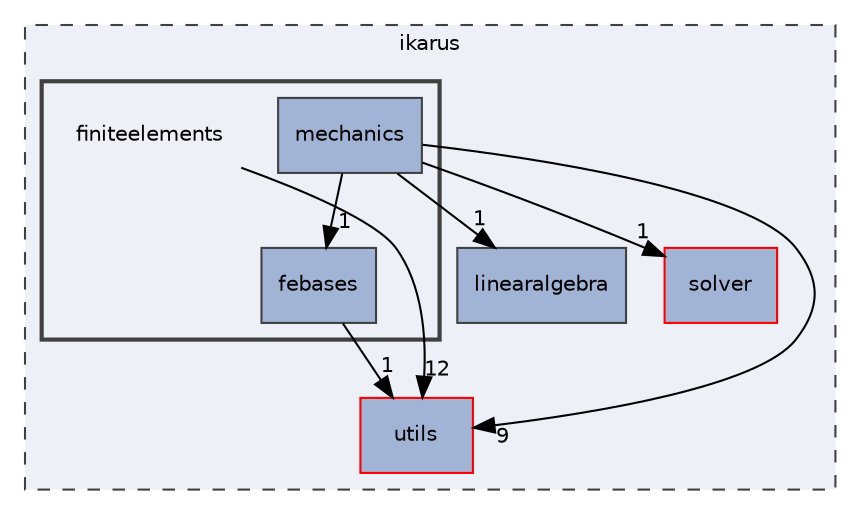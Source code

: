 digraph "finiteelements"
{
 // LATEX_PDF_SIZE
  edge [fontname="Helvetica",fontsize="10",labelfontname="Helvetica",labelfontsize="10"];
  node [fontname="Helvetica",fontsize="10",shape=record];
  compound=true
  subgraph clusterdir_5bec9ec6c6b8ab3f2f9d60d2ff21ed81 {
    graph [ bgcolor="#edf0f7", pencolor="grey25", style="filled,dashed,", label="ikarus", fontname="Helvetica", fontsize="10", URL="dir_5bec9ec6c6b8ab3f2f9d60d2ff21ed81.html"]
  dir_36505a9bfb81f81ed7a4e794d4cf597e [shape=box, label="utils", style="filled,", fillcolor="#a2b4d6", color="red", URL="dir_36505a9bfb81f81ed7a4e794d4cf597e.html"];
  dir_097a0db622079e3c719566efcc9bbfe3 [shape=box, label="linearalgebra", style="filled,", fillcolor="#a2b4d6", color="grey25", URL="dir_097a0db622079e3c719566efcc9bbfe3.html"];
  dir_26588bed129c997bc132e8888f2113fa [shape=box, label="solver", style="filled,", fillcolor="#a2b4d6", color="red", URL="dir_26588bed129c997bc132e8888f2113fa.html"];
  subgraph clusterdir_f5e28093cb075fb92f2345f7d8607df6 {
    graph [ bgcolor="#edf0f7", pencolor="grey25", style="filled,bold,", label="", fontname="Helvetica", fontsize="10", URL="dir_f5e28093cb075fb92f2345f7d8607df6.html"]
    dir_f5e28093cb075fb92f2345f7d8607df6 [shape=plaintext, label="finiteelements"];
  dir_61e4bb2d8fdf22e48d3b2b105ffe3f94 [shape=box, label="febases", style="filled,", fillcolor="#a2b4d6", color="grey25", URL="dir_61e4bb2d8fdf22e48d3b2b105ffe3f94.html"];
  dir_d9d7fab038fcca5270fe0241ec433d4d [shape=box, label="mechanics", style="filled,", fillcolor="#a2b4d6", color="grey25", URL="dir_d9d7fab038fcca5270fe0241ec433d4d.html"];
  }
  }
  dir_f5e28093cb075fb92f2345f7d8607df6->dir_36505a9bfb81f81ed7a4e794d4cf597e [headlabel="12", labeldistance=1.5 headhref="dir_000011_000027.html"];
  dir_61e4bb2d8fdf22e48d3b2b105ffe3f94->dir_36505a9bfb81f81ed7a4e794d4cf597e [headlabel="1", labeldistance=1.5 headhref="dir_000009_000027.html"];
  dir_d9d7fab038fcca5270fe0241ec433d4d->dir_097a0db622079e3c719566efcc9bbfe3 [headlabel="1", labeldistance=1.5 headhref="dir_000020_000016.html"];
  dir_d9d7fab038fcca5270fe0241ec433d4d->dir_26588bed129c997bc132e8888f2113fa [headlabel="1", labeldistance=1.5 headhref="dir_000020_000025.html"];
  dir_d9d7fab038fcca5270fe0241ec433d4d->dir_36505a9bfb81f81ed7a4e794d4cf597e [headlabel="9", labeldistance=1.5 headhref="dir_000020_000027.html"];
  dir_d9d7fab038fcca5270fe0241ec433d4d->dir_61e4bb2d8fdf22e48d3b2b105ffe3f94 [headlabel="1", labeldistance=1.5 headhref="dir_000020_000009.html"];
}
